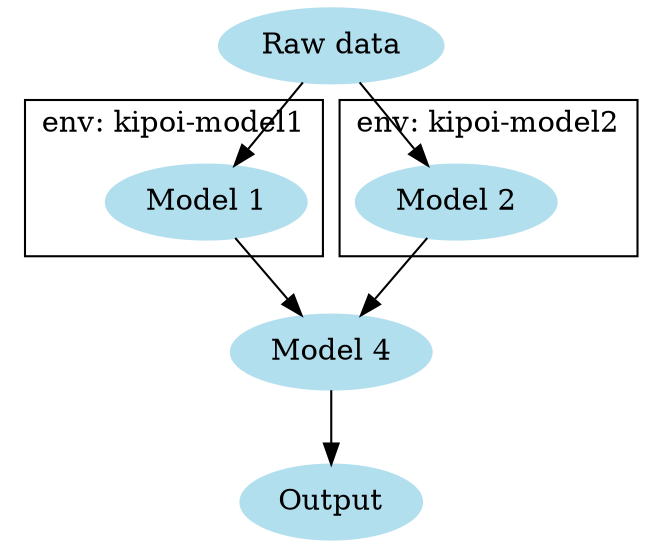 digraph "composed models" {
	subgraph cluster_0 {
		node [style=filled, color=lightblue2]
		"Model 1"
		label = "env: kipoi-model1"
	}
	subgraph cluster_1 {
		node [style=filled, color=lightblue2]
		"Model 2"
		label = "env: kipoi-model2"
	}
	node [color=lightblue2 style=filled]
	size="6,6"
	"Raw data" -> "Model 1"
	"Raw data" -> "Model 2"
	"Model 1" -> "Model 4"
	"Model 2" -> "Model 4"
	"Model 4" -> Output
}
